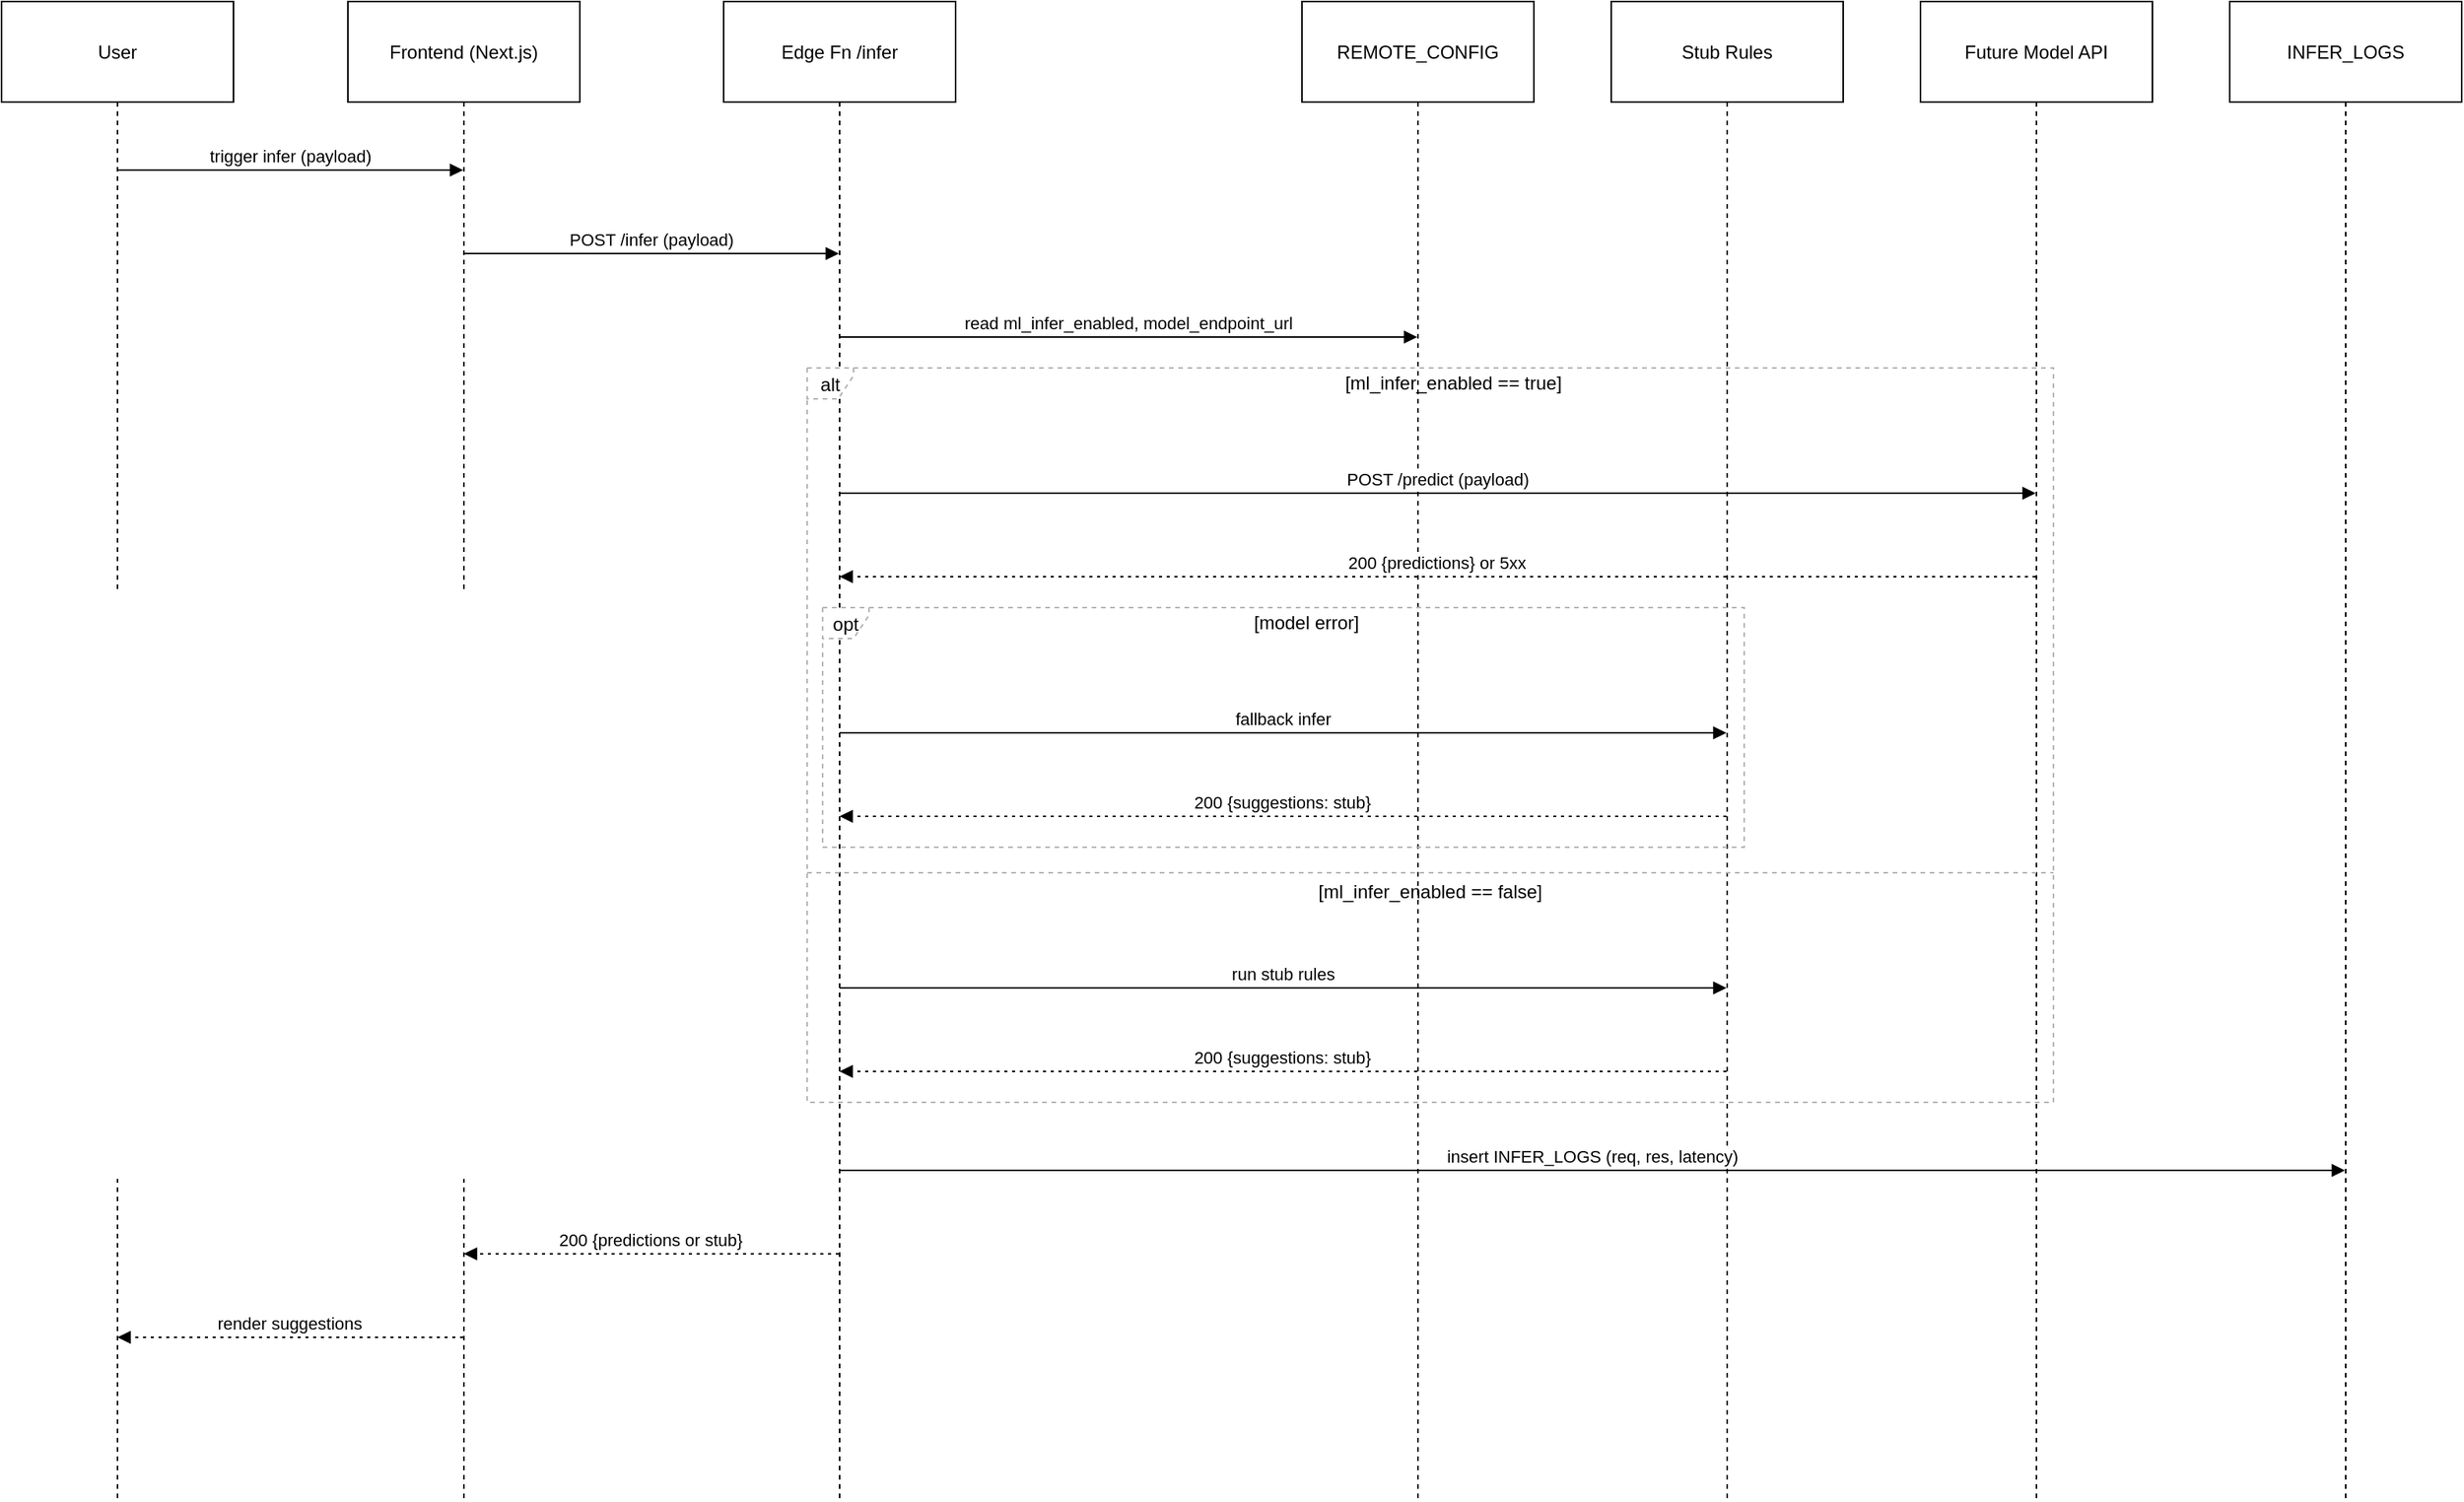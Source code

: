<mxfile version="28.1.1">
  <diagram name="Page-1" id="XaVQY6Sd-rh63p0Kh8H1">
    <mxGraphModel dx="1034" dy="666" grid="1" gridSize="10" guides="1" tooltips="1" connect="1" arrows="1" fold="1" page="1" pageScale="1" pageWidth="850" pageHeight="1100" math="0" shadow="0">
      <root>
        <mxCell id="0" />
        <mxCell id="1" parent="0" />
        <mxCell id="eEr0IlaFF7W4CTg-DjBt-1" value="User" style="shape=umlLifeline;perimeter=lifelinePerimeter;whiteSpace=wrap;container=1;dropTarget=0;collapsible=0;recursiveResize=0;outlineConnect=0;portConstraint=eastwest;newEdgeStyle={&quot;edgeStyle&quot;:&quot;elbowEdgeStyle&quot;,&quot;elbow&quot;:&quot;vertical&quot;,&quot;curved&quot;:0,&quot;rounded&quot;:0};size=65;" vertex="1" parent="1">
          <mxGeometry x="20" y="20" width="150" height="969" as="geometry" />
        </mxCell>
        <mxCell id="eEr0IlaFF7W4CTg-DjBt-2" value="Frontend (Next.js)" style="shape=umlLifeline;perimeter=lifelinePerimeter;whiteSpace=wrap;container=1;dropTarget=0;collapsible=0;recursiveResize=0;outlineConnect=0;portConstraint=eastwest;newEdgeStyle={&quot;edgeStyle&quot;:&quot;elbowEdgeStyle&quot;,&quot;elbow&quot;:&quot;vertical&quot;,&quot;curved&quot;:0,&quot;rounded&quot;:0};size=65;" vertex="1" parent="1">
          <mxGeometry x="244" y="20" width="150" height="969" as="geometry" />
        </mxCell>
        <mxCell id="eEr0IlaFF7W4CTg-DjBt-3" value="Edge Fn /infer" style="shape=umlLifeline;perimeter=lifelinePerimeter;whiteSpace=wrap;container=1;dropTarget=0;collapsible=0;recursiveResize=0;outlineConnect=0;portConstraint=eastwest;newEdgeStyle={&quot;edgeStyle&quot;:&quot;elbowEdgeStyle&quot;,&quot;elbow&quot;:&quot;vertical&quot;,&quot;curved&quot;:0,&quot;rounded&quot;:0};size=65;" vertex="1" parent="1">
          <mxGeometry x="487" y="20" width="150" height="969" as="geometry" />
        </mxCell>
        <mxCell id="eEr0IlaFF7W4CTg-DjBt-4" value="REMOTE_CONFIG" style="shape=umlLifeline;perimeter=lifelinePerimeter;whiteSpace=wrap;container=1;dropTarget=0;collapsible=0;recursiveResize=0;outlineConnect=0;portConstraint=eastwest;newEdgeStyle={&quot;edgeStyle&quot;:&quot;elbowEdgeStyle&quot;,&quot;elbow&quot;:&quot;vertical&quot;,&quot;curved&quot;:0,&quot;rounded&quot;:0};size=65;" vertex="1" parent="1">
          <mxGeometry x="861" y="20" width="150" height="969" as="geometry" />
        </mxCell>
        <mxCell id="eEr0IlaFF7W4CTg-DjBt-5" value="Stub Rules" style="shape=umlLifeline;perimeter=lifelinePerimeter;whiteSpace=wrap;container=1;dropTarget=0;collapsible=0;recursiveResize=0;outlineConnect=0;portConstraint=eastwest;newEdgeStyle={&quot;edgeStyle&quot;:&quot;elbowEdgeStyle&quot;,&quot;elbow&quot;:&quot;vertical&quot;,&quot;curved&quot;:0,&quot;rounded&quot;:0};size=65;" vertex="1" parent="1">
          <mxGeometry x="1061" y="20" width="150" height="969" as="geometry" />
        </mxCell>
        <mxCell id="eEr0IlaFF7W4CTg-DjBt-6" value="Future Model API" style="shape=umlLifeline;perimeter=lifelinePerimeter;whiteSpace=wrap;container=1;dropTarget=0;collapsible=0;recursiveResize=0;outlineConnect=0;portConstraint=eastwest;newEdgeStyle={&quot;edgeStyle&quot;:&quot;elbowEdgeStyle&quot;,&quot;elbow&quot;:&quot;vertical&quot;,&quot;curved&quot;:0,&quot;rounded&quot;:0};size=65;" vertex="1" parent="1">
          <mxGeometry x="1261" y="20" width="150" height="969" as="geometry" />
        </mxCell>
        <mxCell id="eEr0IlaFF7W4CTg-DjBt-7" value="INFER_LOGS" style="shape=umlLifeline;perimeter=lifelinePerimeter;whiteSpace=wrap;container=1;dropTarget=0;collapsible=0;recursiveResize=0;outlineConnect=0;portConstraint=eastwest;newEdgeStyle={&quot;edgeStyle&quot;:&quot;elbowEdgeStyle&quot;,&quot;elbow&quot;:&quot;vertical&quot;,&quot;curved&quot;:0,&quot;rounded&quot;:0};size=65;" vertex="1" parent="1">
          <mxGeometry x="1461" y="20" width="150" height="969" as="geometry" />
        </mxCell>
        <mxCell id="eEr0IlaFF7W4CTg-DjBt-8" value="opt" style="shape=umlFrame;dashed=1;pointerEvents=0;dropTarget=0;strokeColor=#B3B3B3;height=20;width=30" vertex="1" parent="1">
          <mxGeometry x="551" y="412" width="596" height="155" as="geometry" />
        </mxCell>
        <mxCell id="eEr0IlaFF7W4CTg-DjBt-9" value="[model error]" style="text;strokeColor=none;fillColor=none;align=center;verticalAlign=middle;whiteSpace=wrap;" vertex="1" parent="eEr0IlaFF7W4CTg-DjBt-8">
          <mxGeometry x="30" width="566" height="20" as="geometry" />
        </mxCell>
        <mxCell id="eEr0IlaFF7W4CTg-DjBt-10" value="alt" style="shape=umlFrame;dashed=1;pointerEvents=0;dropTarget=0;strokeColor=#B3B3B3;height=20;width=30" vertex="1" parent="1">
          <mxGeometry x="541" y="257" width="806" height="475" as="geometry" />
        </mxCell>
        <mxCell id="eEr0IlaFF7W4CTg-DjBt-11" value="[ml_infer_enabled == true]" style="text;strokeColor=none;fillColor=none;align=center;verticalAlign=middle;whiteSpace=wrap;" vertex="1" parent="eEr0IlaFF7W4CTg-DjBt-10">
          <mxGeometry x="30" width="776" height="20" as="geometry" />
        </mxCell>
        <mxCell id="eEr0IlaFF7W4CTg-DjBt-12" value="[ml_infer_enabled == false]" style="shape=line;dashed=1;whiteSpace=wrap;verticalAlign=top;labelPosition=center;verticalLabelPosition=middle;align=center;strokeColor=#B3B3B3;" vertex="1" parent="eEr0IlaFF7W4CTg-DjBt-10">
          <mxGeometry y="325" width="806" height="3" as="geometry" />
        </mxCell>
        <mxCell id="eEr0IlaFF7W4CTg-DjBt-13" value="trigger infer (payload)" style="verticalAlign=bottom;edgeStyle=elbowEdgeStyle;elbow=vertical;curved=0;rounded=0;endArrow=block;" edge="1" parent="1" source="eEr0IlaFF7W4CTg-DjBt-1" target="eEr0IlaFF7W4CTg-DjBt-2">
          <mxGeometry relative="1" as="geometry">
            <Array as="points">
              <mxPoint x="216" y="129" />
            </Array>
          </mxGeometry>
        </mxCell>
        <mxCell id="eEr0IlaFF7W4CTg-DjBt-14" value="POST /infer (payload)" style="verticalAlign=bottom;edgeStyle=elbowEdgeStyle;elbow=vertical;curved=0;rounded=0;endArrow=block;" edge="1" parent="1" source="eEr0IlaFF7W4CTg-DjBt-2" target="eEr0IlaFF7W4CTg-DjBt-3">
          <mxGeometry relative="1" as="geometry">
            <Array as="points">
              <mxPoint x="449" y="183" />
            </Array>
          </mxGeometry>
        </mxCell>
        <mxCell id="eEr0IlaFF7W4CTg-DjBt-15" value="read ml_infer_enabled, model_endpoint_url" style="verticalAlign=bottom;edgeStyle=elbowEdgeStyle;elbow=vertical;curved=0;rounded=0;endArrow=block;" edge="1" parent="1" source="eEr0IlaFF7W4CTg-DjBt-3" target="eEr0IlaFF7W4CTg-DjBt-4">
          <mxGeometry relative="1" as="geometry">
            <Array as="points">
              <mxPoint x="758" y="237" />
            </Array>
          </mxGeometry>
        </mxCell>
        <mxCell id="eEr0IlaFF7W4CTg-DjBt-16" value="POST /predict (payload)" style="verticalAlign=bottom;edgeStyle=elbowEdgeStyle;elbow=vertical;curved=0;rounded=0;endArrow=block;" edge="1" parent="1" source="eEr0IlaFF7W4CTg-DjBt-3" target="eEr0IlaFF7W4CTg-DjBt-6">
          <mxGeometry relative="1" as="geometry">
            <Array as="points">
              <mxPoint x="958" y="338" />
            </Array>
          </mxGeometry>
        </mxCell>
        <mxCell id="eEr0IlaFF7W4CTg-DjBt-17" value="200 {predictions} or 5xx" style="verticalAlign=bottom;edgeStyle=elbowEdgeStyle;elbow=vertical;curved=0;rounded=0;dashed=1;dashPattern=2 3;endArrow=block;" edge="1" parent="1" source="eEr0IlaFF7W4CTg-DjBt-6" target="eEr0IlaFF7W4CTg-DjBt-3">
          <mxGeometry relative="1" as="geometry">
            <Array as="points">
              <mxPoint x="961" y="392" />
            </Array>
          </mxGeometry>
        </mxCell>
        <mxCell id="eEr0IlaFF7W4CTg-DjBt-18" value="fallback infer" style="verticalAlign=bottom;edgeStyle=elbowEdgeStyle;elbow=vertical;curved=0;rounded=0;endArrow=block;" edge="1" parent="1" source="eEr0IlaFF7W4CTg-DjBt-3" target="eEr0IlaFF7W4CTg-DjBt-5">
          <mxGeometry relative="1" as="geometry">
            <Array as="points">
              <mxPoint x="858" y="493" />
            </Array>
          </mxGeometry>
        </mxCell>
        <mxCell id="eEr0IlaFF7W4CTg-DjBt-19" value="200 {suggestions: stub}" style="verticalAlign=bottom;edgeStyle=elbowEdgeStyle;elbow=vertical;curved=0;rounded=0;dashed=1;dashPattern=2 3;endArrow=block;" edge="1" parent="1" source="eEr0IlaFF7W4CTg-DjBt-5" target="eEr0IlaFF7W4CTg-DjBt-3">
          <mxGeometry relative="1" as="geometry">
            <Array as="points">
              <mxPoint x="861" y="547" />
            </Array>
          </mxGeometry>
        </mxCell>
        <mxCell id="eEr0IlaFF7W4CTg-DjBt-20" value="run stub rules" style="verticalAlign=bottom;edgeStyle=elbowEdgeStyle;elbow=vertical;curved=0;rounded=0;endArrow=block;" edge="1" parent="1" source="eEr0IlaFF7W4CTg-DjBt-3" target="eEr0IlaFF7W4CTg-DjBt-5">
          <mxGeometry relative="1" as="geometry">
            <Array as="points">
              <mxPoint x="858" y="658" />
            </Array>
          </mxGeometry>
        </mxCell>
        <mxCell id="eEr0IlaFF7W4CTg-DjBt-21" value="200 {suggestions: stub}" style="verticalAlign=bottom;edgeStyle=elbowEdgeStyle;elbow=vertical;curved=0;rounded=0;dashed=1;dashPattern=2 3;endArrow=block;" edge="1" parent="1" source="eEr0IlaFF7W4CTg-DjBt-5" target="eEr0IlaFF7W4CTg-DjBt-3">
          <mxGeometry relative="1" as="geometry">
            <Array as="points">
              <mxPoint x="861" y="712" />
            </Array>
          </mxGeometry>
        </mxCell>
        <mxCell id="eEr0IlaFF7W4CTg-DjBt-22" value="insert INFER_LOGS (req, res, latency)" style="verticalAlign=bottom;edgeStyle=elbowEdgeStyle;elbow=vertical;curved=0;rounded=0;endArrow=block;" edge="1" parent="1" source="eEr0IlaFF7W4CTg-DjBt-3" target="eEr0IlaFF7W4CTg-DjBt-7">
          <mxGeometry relative="1" as="geometry">
            <Array as="points">
              <mxPoint x="1058" y="776" />
            </Array>
          </mxGeometry>
        </mxCell>
        <mxCell id="eEr0IlaFF7W4CTg-DjBt-23" value="200 {predictions or stub}" style="verticalAlign=bottom;edgeStyle=elbowEdgeStyle;elbow=vertical;curved=0;rounded=0;dashed=1;dashPattern=2 3;endArrow=block;" edge="1" parent="1" source="eEr0IlaFF7W4CTg-DjBt-3" target="eEr0IlaFF7W4CTg-DjBt-2">
          <mxGeometry relative="1" as="geometry">
            <Array as="points">
              <mxPoint x="452" y="830" />
            </Array>
          </mxGeometry>
        </mxCell>
        <mxCell id="eEr0IlaFF7W4CTg-DjBt-24" value="render suggestions" style="verticalAlign=bottom;edgeStyle=elbowEdgeStyle;elbow=vertical;curved=0;rounded=0;dashed=1;dashPattern=2 3;endArrow=block;" edge="1" parent="1" source="eEr0IlaFF7W4CTg-DjBt-2" target="eEr0IlaFF7W4CTg-DjBt-1">
          <mxGeometry relative="1" as="geometry">
            <Array as="points">
              <mxPoint x="219" y="884" />
            </Array>
          </mxGeometry>
        </mxCell>
      </root>
    </mxGraphModel>
  </diagram>
</mxfile>
